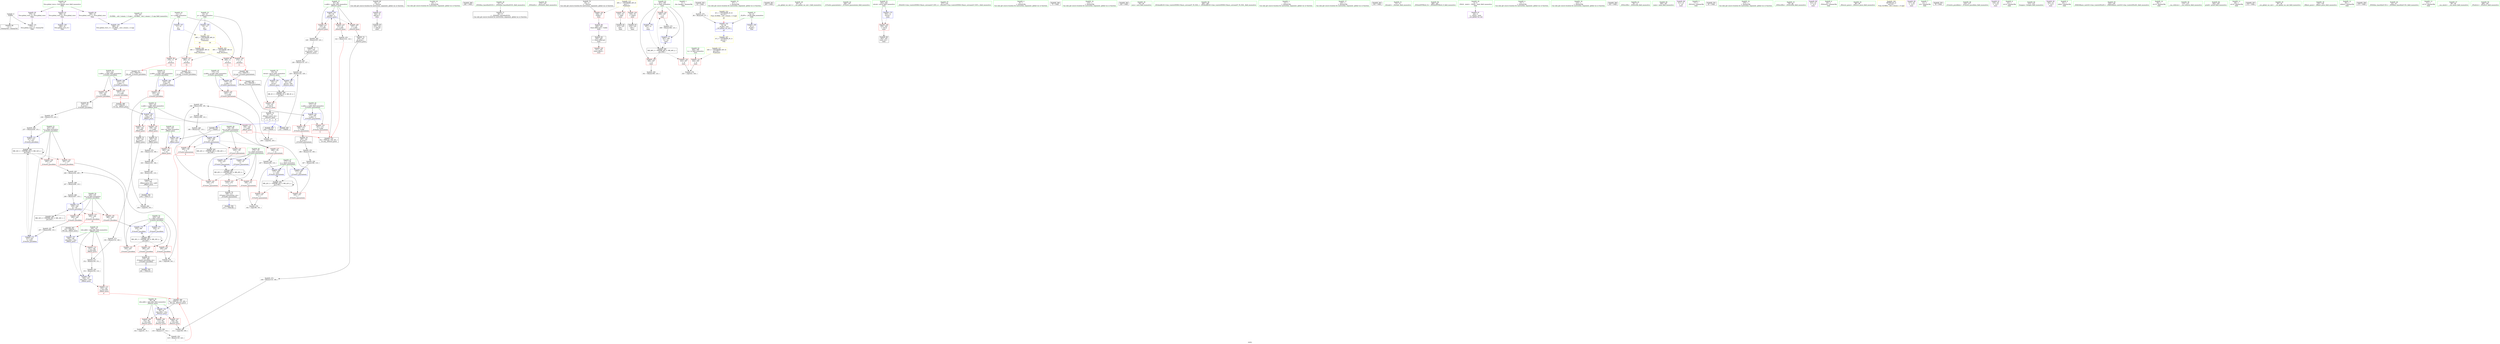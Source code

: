 digraph "SVFG" {
	label="SVFG";

	Node0x55abec9e0de0 [shape=record,color=grey,label="{NodeID: 0\nNullPtr}"];
	Node0x55abec9e0de0 -> Node0x55abec9f1ee0[style=solid];
	Node0x55abec9e0de0 -> Node0x55abec9f7490[style=solid];
	Node0x55abec9fecf0 [shape=record,color=grey,label="{NodeID: 263\n196 = Binary(194, 195, )\n}"];
	Node0x55abec9fecf0 -> Node0x55abec9fee70[style=solid];
	Node0x55abec9efd70 [shape=record,color=purple,label="{NodeID: 97\n332\<--18\nadd.ptr\<--\nmain\n}"];
	Node0x55abec9efd70 -> Node0x55abec9f2d70[style=solid];
	Node0x55abec9d2880 [shape=record,color=green,label="{NodeID: 14\n34\<--1\n\<--dummyObj\nCan only get source location for instruction, argument, global var or function.}"];
	Node0x55abeca1ed40 [shape=record,color=black,label="{NodeID: 360\n282 = PHI()\n}"];
	Node0x55abec9f52f0 [shape=record,color=grey,label="{NodeID: 277\n204 = cmp(202, 203, )\n}"];
	Node0x55abec9f08d0 [shape=record,color=red,label="{NodeID: 111\n125\<--97\n\<--n.addr\n_Z9worst_posxi\n}"];
	Node0x55abec9f08d0 -> Node0x55abec9feb70[style=solid];
	Node0x55abec9eea50 [shape=record,color=green,label="{NodeID: 28\n47\<--53\n_ZNSt8ios_base4InitD1Ev\<--_ZNSt8ios_base4InitD1Ev_field_insensitive\n}"];
	Node0x55abec9eea50 -> Node0x55abec9f21e0[style=solid];
	Node0x55abeca0c920 [shape=record,color=black,label="{NodeID: 291\nMR_20V_3 = PHI(MR_20V_4, MR_20V_2, )\npts\{176 \}\n}"];
	Node0x55abeca0c920 -> Node0x55abec9f5b40[style=dashed];
	Node0x55abeca0c920 -> Node0x55abec9f5c10[style=dashed];
	Node0x55abeca0c920 -> Node0x55abec9f5ce0[style=dashed];
	Node0x55abeca0c920 -> Node0x55abec9f81c0[style=dashed];
	Node0x55abeca0c920 -> Node0x55abeca0c920[style=dashed];
	Node0x55abec9f5e80 [shape=record,color=red,label="{NodeID: 125\n195\<--177\n\<--r\n_Z15solve_guaranteeix\n}"];
	Node0x55abec9f5e80 -> Node0x55abec9fecf0[style=solid];
	Node0x55abec9ef760 [shape=record,color=green,label="{NodeID: 42\n144\<--145\nres\<--res_field_insensitive\n_Z8best_posxi\n}"];
	Node0x55abec9ef760 -> Node0x55abec9f5800[style=solid];
	Node0x55abec9ef760 -> Node0x55abec9f7c10[style=solid];
	Node0x55abeca0f8c0 [shape=record,color=yellow,style=double,label="{NodeID: 305\n38V_1 = ENCHI(MR_38V_0)\npts\{16 \}\nFun[_Z5solvev]}"];
	Node0x55abeca0f8c0 -> Node0x55abec9effe0[style=dashed];
	Node0x55abeca0f8c0 -> Node0x55abec9f00b0[style=dashed];
	Node0x55abec9f69e0 [shape=record,color=red,label="{NodeID: 139\n260\<--229\n\<--m\n_Z14solve_possibleix\n}"];
	Node0x55abec9f69e0 -> Node0x55abec9f8770[style=solid];
	Node0x55abec9f1370 [shape=record,color=green,label="{NodeID: 56\n273\<--274\n_ZNSolsEx\<--_ZNSolsEx_field_insensitive\n}"];
	Node0x55abeca105c0 [shape=record,color=yellow,style=double,label="{NodeID: 319\n48V_1 = ENCHI(MR_48V_0)\npts\{13 16 \}\nFun[main]|{<s0>24|<s1>24}}"];
	Node0x55abeca105c0:s0 -> Node0x55abeca0efa0[style=dashed,color=red];
	Node0x55abeca105c0:s1 -> Node0x55abeca0f8c0[style=dashed,color=red];
	Node0x55abec9f7660 [shape=record,color=blue,label="{NodeID: 153\n95\<--91\nwho.addr\<--who\n_Z9worst_posxi\n}"];
	Node0x55abec9f7660 -> Node0x55abec9f04c0[style=dashed];
	Node0x55abec9f7660 -> Node0x55abec9f0590[style=dashed];
	Node0x55abec9f7660 -> Node0x55abec9f0660[style=dashed];
	Node0x55abec9f20e0 [shape=record,color=black,label="{NodeID: 70\n19\<--17\n\<--_ZSt3cin\nCan only get source location for instruction, argument, global var or function.}"];
	Node0x55abec9f20e0 -> Node0x55abec9f0180[style=solid];
	Node0x55abec9fd970 [shape=record,color=grey,label="{NodeID: 250\n341 = Binary(340, 123, )\n}"];
	Node0x55abec9f81c0 [shape=record,color=blue,label="{NodeID: 167\n175\<--210\nl\<--\n_Z15solve_guaranteeix\n}"];
	Node0x55abec9f81c0 -> Node0x55abeca0c920[style=dashed];
	Node0x55abec9f2ca0 [shape=record,color=black,label="{NodeID: 84\n330\<--329\n\<--vbase.offset.ptr\nmain\n}"];
	Node0x55abec9f2ca0 -> Node0x55abec9f6ec0[style=solid];
	Node0x55abec9e21a0 [shape=record,color=green,label="{NodeID: 1\n7\<--1\n__dso_handle\<--dummyObj\nGlob }"];
	Node0x55abeca12ad0 [shape=record,color=yellow,style=double,label="{NodeID: 347\n2V_2 = CSCHI(MR_2V_1)\npts\{10 \}\nCS[]}"];
	Node0x55abec9fee70 [shape=record,color=grey,label="{NodeID: 264\n197 = Binary(196, 110, )\n}"];
	Node0x55abec9fee70 -> Node0x55abec9fd670[style=solid];
	Node0x55abec9efe40 [shape=record,color=red,label="{NodeID: 98\n269\<--11\n\<--n\n_Z5solvev\n|{<s0>11}}"];
	Node0x55abec9efe40:s0 -> Node0x55abeca1f150[style=solid,color=red];
	Node0x55abec9d2980 [shape=record,color=green,label="{NodeID: 15\n67\<--1\n\<--dummyObj\nCan only get source location for instruction, argument, global var or function.}"];
	Node0x55abeca1ee10 [shape=record,color=black,label="{NodeID: 361\n283 = PHI()\n}"];
	Node0x55abec9f5470 [shape=record,color=grey,label="{NodeID: 278\n192 = cmp(190, 191, )\n}"];
	Node0x55abec9f09a0 [shape=record,color=red,label="{NodeID: 112\n151\<--140\n\<--who.addr\n_Z8best_posxi\n}"];
	Node0x55abec9f09a0 -> Node0x55abec9f49f0[style=solid];
	Node0x55abec9eeb50 [shape=record,color=green,label="{NodeID: 29\n60\<--61\n__cxx_global_var_init.1\<--__cxx_global_var_init.1_field_insensitive\n}"];
	Node0x55abeca0ce20 [shape=record,color=black,label="{NodeID: 292\nMR_22V_3 = PHI(MR_22V_5, MR_22V_2, )\npts\{178 \}\n}"];
	Node0x55abeca0ce20 -> Node0x55abec9f5db0[style=dashed];
	Node0x55abeca0ce20 -> Node0x55abec9f5e80[style=dashed];
	Node0x55abeca0ce20 -> Node0x55abec9f80f0[style=dashed];
	Node0x55abeca0ce20 -> Node0x55abeca0ce20[style=dashed];
	Node0x55abec9f5f50 [shape=record,color=red,label="{NodeID: 126\n200\<--179\n\<--m\n_Z15solve_guaranteeix\n|{<s0>9}}"];
	Node0x55abec9f5f50:s0 -> Node0x55abeca1f740[style=solid,color=red];
	Node0x55abec9ef830 [shape=record,color=green,label="{NodeID: 43\n166\<--167\n_Z15solve_guaranteeix\<--_Z15solve_guaranteeix_field_insensitive\n}"];
	Node0x55abec9f6ab0 [shape=record,color=red,label="{NodeID: 140\n352\<--303\n\<--retval\nmain\n}"];
	Node0x55abec9f6ab0 -> Node0x55abec9f2e40[style=solid];
	Node0x55abec9f1470 [shape=record,color=green,label="{NodeID: 57\n277\<--278\n_ZStlsISt11char_traitsIcEERSt13basic_ostreamIcT_ES5_c\<--_ZStlsISt11char_traitsIcEERSt13basic_ostreamIcT_ES5_c_field_insensitive\n}"];
	Node0x55abec9f7730 [shape=record,color=blue,label="{NodeID: 154\n97\<--92\nn.addr\<--n\n_Z9worst_posxi\n}"];
	Node0x55abec9f7730 -> Node0x55abec9f0730[style=dashed];
	Node0x55abec9f7730 -> Node0x55abec9f0800[style=dashed];
	Node0x55abec9f7730 -> Node0x55abec9f08d0[style=dashed];
	Node0x55abec9f21e0 [shape=record,color=black,label="{NodeID: 71\n46\<--47\n\<--_ZNSt8ios_base4InitD1Ev\nCan only get source location for instruction, argument, global var or function.}"];
	Node0x55abec9fdaf0 [shape=record,color=grey,label="{NodeID: 251\n257 = Binary(256, 110, )\n}"];
	Node0x55abec9fdaf0 -> Node0x55abec9f86a0[style=solid];
	Node0x55abec9f8290 [shape=record,color=blue,label="{NodeID: 168\n221\<--219\nn.addr\<--n\n_Z14solve_possibleix\n}"];
	Node0x55abec9f8290 -> Node0x55abec9f61c0[style=dashed];
	Node0x55abec9f8290 -> Node0x55abec9f6290[style=dashed];
	Node0x55abec9f2d70 [shape=record,color=black,label="{NodeID: 85\n333\<--332\n\<--add.ptr\nmain\n}"];
	Node0x55abec9eac20 [shape=record,color=green,label="{NodeID: 2\n9\<--1\n\<--dummyObj\nCan only get source location for instruction, argument, global var or function.}"];
	Node0x55abec6c3e10 [shape=record,color=black,label="{NodeID: 348\n75 = PHI()\n}"];
	Node0x55abec9feff0 [shape=record,color=grey,label="{NodeID: 265\n246 = Binary(244, 245, )\n}"];
	Node0x55abec9feff0 -> Node0x55abec9ff470[style=solid];
	Node0x55abec9eff10 [shape=record,color=red,label="{NodeID: 99\n279\<--11\n\<--n\n_Z5solvev\n|{<s0>14}}"];
	Node0x55abec9eff10:s0 -> Node0x55abeca1fbe0[style=solid,color=red];
	Node0x55abec9d2a80 [shape=record,color=green,label="{NodeID: 16\n110\<--1\n\<--dummyObj\nCan only get source location for instruction, argument, global var or function.}"];
	Node0x55abeca1eee0 [shape=record,color=black,label="{NodeID: 362\n320 = PHI()\n}"];
	Node0x55abec9f55f0 [shape=record,color=grey,label="{NodeID: 279\n242 = cmp(240, 241, )\n}"];
	Node0x55abec9f0a70 [shape=record,color=red,label="{NodeID: 113\n155\<--140\n\<--who.addr\n_Z8best_posxi\n|{<s0>8}}"];
	Node0x55abec9f0a70:s0 -> Node0x55abeca1f740[style=solid,color=red];
	Node0x55abec9eec50 [shape=record,color=green,label="{NodeID: 30\n64\<--65\nacos\<--acos_field_insensitive\n}"];
	Node0x55abeca0d320 [shape=record,color=black,label="{NodeID: 293\nMR_24V_2 = PHI(MR_24V_3, MR_24V_1, )\npts\{180 \}\n}"];
	Node0x55abeca0d320 -> Node0x55abec9f8020[style=dashed];
	Node0x55abec9f6020 [shape=record,color=red,label="{NodeID: 127\n206\<--179\n\<--m\n_Z15solve_guaranteeix\n}"];
	Node0x55abec9f6020 -> Node0x55abec9fd7f0[style=solid];
	Node0x55abec9ef930 [shape=record,color=green,label="{NodeID: 44\n171\<--172\nn.addr\<--n.addr_field_insensitive\n_Z15solve_guaranteeix\n}"];
	Node0x55abec9ef930 -> Node0x55abec9f58d0[style=solid];
	Node0x55abec9ef930 -> Node0x55abec9f59a0[style=solid];
	Node0x55abec9ef930 -> Node0x55abec9f7ce0[style=solid];
	Node0x55abec9f6b80 [shape=record,color=red,label="{NodeID: 141\n324\<--305\n\<--ts\nmain\n}"];
	Node0x55abec9f6b80 -> Node0x55abec9f5170[style=solid];
	Node0x55abec9f1570 [shape=record,color=green,label="{NodeID: 58\n284\<--285\n_ZSt4endlIcSt11char_traitsIcEERSt13basic_ostreamIT_T0_ES6_\<--_ZSt4endlIcSt11char_traitsIcEERSt13basic_ostreamIT_T0_ES6__field_insensitive\n}"];
	Node0x55abec9f7800 [shape=record,color=blue,label="{NodeID: 155\n93\<--15\nretval\<--\n_Z9worst_posxi\n}"];
	Node0x55abec9f7800 -> Node0x55abeca0d820[style=dashed];
	Node0x55abec9f22e0 [shape=record,color=black,label="{NodeID: 72\n108\<--107\nsh_prom\<--\n_Z9worst_posxi\n}"];
	Node0x55abec9f22e0 -> Node0x55abec9f4b70[style=solid];
	Node0x55abec9fdc70 [shape=record,color=grey,label="{NodeID: 252\n119 = Binary(118, 120, )\n|{<s0>7}}"];
	Node0x55abec9fdc70:s0 -> Node0x55abeca1f740[style=solid,color=red];
	Node0x55abec9f8360 [shape=record,color=blue,label="{NodeID: 169\n223\<--220\np.addr\<--p\n_Z14solve_possibleix\n}"];
	Node0x55abec9f8360 -> Node0x55abec9f6360[style=dashed];
	Node0x55abec9f2e40 [shape=record,color=black,label="{NodeID: 86\n302\<--352\nmain_ret\<--\nmain\n}"];
	Node0x55abec9e2e50 [shape=record,color=green,label="{NodeID: 3\n12\<--1\n\<--dummyObj\nCan only get source location for instruction, argument, global var or function.}"];
	Node0x55abeca1df00 [shape=record,color=black,label="{NodeID: 349\n124 = PHI(90, )\n}"];
	Node0x55abeca1df00 -> Node0x55abec9fe9f0[style=solid];
	Node0x55abec9ff170 [shape=record,color=grey,label="{NodeID: 266\n248 = Binary(247, 110, )\n}"];
	Node0x55abec9ff170 -> Node0x55abec9f85d0[style=solid];
	Node0x55abec9effe0 [shape=record,color=red,label="{NodeID: 100\n270\<--14\n\<--p\n_Z5solvev\n|{<s0>11}}"];
	Node0x55abec9effe0:s0 -> Node0x55abeca1f380[style=solid,color=red];
	Node0x55abec9d2b80 [shape=record,color=green,label="{NodeID: 17\n120\<--1\n\<--dummyObj\nCan only get source location for instruction, argument, global var or function.}"];
	Node0x55abeca1efb0 [shape=record,color=black,label="{NodeID: 363\n334 = PHI()\n}"];
	Node0x55abeca01680 [shape=record,color=grey,label="{NodeID: 280\n102 = cmp(101, 15, )\n}"];
	Node0x55abec9f0b40 [shape=record,color=red,label="{NodeID: 114\n148\<--142\n\<--n.addr\n_Z8best_posxi\n}"];
	Node0x55abec9f0b40 -> Node0x55abec9f2550[style=solid];
	Node0x55abec9eed50 [shape=record,color=green,label="{NodeID: 31\n72\<--73\n_Z4readv\<--_Z4readv_field_insensitive\n}"];
	Node0x55abeca0d820 [shape=record,color=black,label="{NodeID: 294\nMR_4V_3 = PHI(MR_4V_4, MR_4V_2, )\npts\{94 \}\n}"];
	Node0x55abeca0d820 -> Node0x55abec9f03f0[style=dashed];
	Node0x55abec9f60f0 [shape=record,color=red,label="{NodeID: 128\n210\<--179\n\<--m\n_Z15solve_guaranteeix\n}"];
	Node0x55abec9f60f0 -> Node0x55abec9f81c0[style=solid];
	Node0x55abec9efa00 [shape=record,color=green,label="{NodeID: 45\n173\<--174\np.addr\<--p.addr_field_insensitive\n_Z15solve_guaranteeix\n}"];
	Node0x55abec9efa00 -> Node0x55abec9f5a70[style=solid];
	Node0x55abec9efa00 -> Node0x55abec9f7db0[style=solid];
	Node0x55abec9f6c50 [shape=record,color=red,label="{NodeID: 142\n323\<--307\n\<--tt\nmain\n}"];
	Node0x55abec9f6c50 -> Node0x55abec9f5170[style=solid];
	Node0x55abec9f1670 [shape=record,color=green,label="{NodeID: 59\n286\<--287\n_ZNSolsEPFRSoS_E\<--_ZNSolsEPFRSoS_E_field_insensitive\n}"];
	Node0x55abec9f78d0 [shape=record,color=blue,label="{NodeID: 156\n93\<--129\nretval\<--add\n_Z9worst_posxi\n}"];
	Node0x55abec9f78d0 -> Node0x55abeca0d820[style=dashed];
	Node0x55abec9f23b0 [shape=record,color=black,label="{NodeID: 73\n127\<--126\nsh_prom6\<--sub5\n_Z9worst_posxi\n}"];
	Node0x55abec9f23b0 -> Node0x55abec9fe870[style=solid];
	Node0x55abec9fddf0 [shape=record,color=grey,label="{NodeID: 253\n122 = Binary(121, 123, )\n|{<s0>7}}"];
	Node0x55abec9fddf0:s0 -> Node0x55abeca1fa20[style=solid,color=red];
	Node0x55abec9f8430 [shape=record,color=blue,label="{NodeID: 170\n225\<--15\nl\<--\n_Z14solve_possibleix\n}"];
	Node0x55abec9f8430 -> Node0x55abeca0a120[style=dashed];
	Node0x55abec9f2f10 [shape=record,color=purple,label="{NodeID: 87\n44\<--4\n\<--_ZStL8__ioinit\n__cxx_global_var_init\n}"];
	Node0x55abec9e2ee0 [shape=record,color=green,label="{NodeID: 4\n15\<--1\n\<--dummyObj\nCan only get source location for instruction, argument, global var or function.}"];
	Node0x55abeca1e090 [shape=record,color=black,label="{NodeID: 350\n252 = PHI(137, )\n}"];
	Node0x55abeca1e090 -> Node0x55abeca01980[style=solid];
	Node0x55abec9ff2f0 [shape=record,color=grey,label="{NodeID: 267\n164 = Binary(163, 110, )\n}"];
	Node0x55abec9ff2f0 -> Node0x55abec9f26f0[style=solid];
	Node0x55abec9f00b0 [shape=record,color=red,label="{NodeID: 101\n280\<--14\n\<--p\n_Z5solvev\n|{<s0>14}}"];
	Node0x55abec9f00b0:s0 -> Node0x55abeca1fcf0[style=solid,color=red];
	Node0x55abec9d2c80 [shape=record,color=green,label="{NodeID: 18\n123\<--1\n\<--dummyObj\nCan only get source location for instruction, argument, global var or function.}"];
	Node0x55abeca1f080 [shape=record,color=black,label="{NodeID: 364\n343 = PHI()\n}"];
	Node0x55abeca01800 [shape=record,color=grey,label="{NodeID: 281\n111 = cmp(106, 109, )\n}"];
	Node0x55abec9f56e0 [shape=record,color=red,label="{NodeID: 115\n156\<--142\n\<--n.addr\n_Z8best_posxi\n|{<s0>8}}"];
	Node0x55abec9f56e0:s0 -> Node0x55abeca1fa20[style=solid,color=red];
	Node0x55abec9eee50 [shape=record,color=green,label="{NodeID: 32\n76\<--77\n_ZNSirsERi\<--_ZNSirsERi_field_insensitive\n}"];
	Node0x55abec9f61c0 [shape=record,color=red,label="{NodeID: 129\n234\<--221\n\<--n.addr\n_Z14solve_possibleix\n}"];
	Node0x55abec9f61c0 -> Node0x55abec9f2960[style=solid];
	Node0x55abec9efad0 [shape=record,color=green,label="{NodeID: 46\n175\<--176\nl\<--l_field_insensitive\n_Z15solve_guaranteeix\n}"];
	Node0x55abec9efad0 -> Node0x55abec9f5b40[style=solid];
	Node0x55abec9efad0 -> Node0x55abec9f5c10[style=solid];
	Node0x55abec9efad0 -> Node0x55abec9f5ce0[style=solid];
	Node0x55abec9efad0 -> Node0x55abec9f7e80[style=solid];
	Node0x55abec9efad0 -> Node0x55abec9f81c0[style=solid];
	Node0x55abec9f6d20 [shape=record,color=red,label="{NodeID: 143\n340\<--307\n\<--tt\nmain\n}"];
	Node0x55abec9f6d20 -> Node0x55abec9fd970[style=solid];
	Node0x55abec9f1770 [shape=record,color=green,label="{NodeID: 60\n300\<--301\nmain\<--main_field_insensitive\n}"];
	Node0x55abec9f79a0 [shape=record,color=blue,label="{NodeID: 157\n140\<--138\nwho.addr\<--who\n_Z8best_posxi\n}"];
	Node0x55abec9f79a0 -> Node0x55abec9f09a0[style=dashed];
	Node0x55abec9f79a0 -> Node0x55abec9f7b40[style=dashed];
	Node0x55abec9f2480 [shape=record,color=black,label="{NodeID: 74\n90\<--132\n_Z9worst_posxi_ret\<--\n_Z9worst_posxi\n|{<s0>7|<s1>8|<s2>9}}"];
	Node0x55abec9f2480:s0 -> Node0x55abeca1df00[style=solid,color=blue];
	Node0x55abec9f2480:s1 -> Node0x55abeca1e400[style=solid,color=blue];
	Node0x55abec9f2480:s2 -> Node0x55abeca1e5d0[style=solid,color=blue];
	Node0x55abec9fdf70 [shape=record,color=grey,label="{NodeID: 254\n237 = Binary(236, 110, )\n}"];
	Node0x55abec9fdf70 -> Node0x55abec9f8500[style=solid];
	Node0x55abec9f8500 [shape=record,color=blue,label="{NodeID: 171\n227\<--237\nr\<--sub\n_Z14solve_possibleix\n}"];
	Node0x55abec9f8500 -> Node0x55abeca0a620[style=dashed];
	Node0x55abec9f2fe0 [shape=record,color=purple,label="{NodeID: 88\n311\<--21\n\<--.str\nmain\n}"];
	Node0x55abec9e2460 [shape=record,color=green,label="{NodeID: 5\n17\<--1\n_ZSt3cin\<--dummyObj\nGlob }"];
	Node0x55abeca1e190 [shape=record,color=black,label="{NodeID: 351\n45 = PHI()\n}"];
	Node0x55abec9ff470 [shape=record,color=grey,label="{NodeID: 268\n247 = Binary(246, 110, )\n}"];
	Node0x55abec9ff470 -> Node0x55abec9ff170[style=solid];
	Node0x55abec9f0180 [shape=record,color=red,label="{NodeID: 102\n328\<--19\nvtable\<--\nmain\n}"];
	Node0x55abec9f0180 -> Node0x55abec9efca0[style=solid];
	Node0x55abec9d2d80 [shape=record,color=green,label="{NodeID: 19\n276\<--1\n\<--dummyObj\nCan only get source location for instruction, argument, global var or function.}"];
	Node0x55abeca1f150 [shape=record,color=black,label="{NodeID: 365\n169 = PHI(269, )\n0th arg _Z15solve_guaranteeix }"];
	Node0x55abeca1f150 -> Node0x55abec9f7ce0[style=solid];
	Node0x55abeca01980 [shape=record,color=grey,label="{NodeID: 282\n254 = cmp(252, 253, )\n}"];
	Node0x55abec9f5770 [shape=record,color=red,label="{NodeID: 116\n159\<--142\n\<--n.addr\n_Z8best_posxi\n}"];
	Node0x55abec9f5770 -> Node0x55abec9f2620[style=solid];
	Node0x55abec9eef50 [shape=record,color=green,label="{NodeID: 33\n79\<--80\n_ZNSirsERx\<--_ZNSirsERx_field_insensitive\n}"];
	Node0x55abec9f6290 [shape=record,color=red,label="{NodeID: 130\n251\<--221\n\<--n.addr\n_Z14solve_possibleix\n|{<s0>10}}"];
	Node0x55abec9f6290:s0 -> Node0x55abeca1f600[style=solid,color=red];
	Node0x55abec9efba0 [shape=record,color=green,label="{NodeID: 47\n177\<--178\nr\<--r_field_insensitive\n_Z15solve_guaranteeix\n}"];
	Node0x55abec9efba0 -> Node0x55abec9f5db0[style=solid];
	Node0x55abec9efba0 -> Node0x55abec9f5e80[style=solid];
	Node0x55abec9efba0 -> Node0x55abec9f7f50[style=solid];
	Node0x55abec9efba0 -> Node0x55abec9f80f0[style=solid];
	Node0x55abec9f6df0 [shape=record,color=red,label="{NodeID: 144\n348\<--307\n\<--tt\nmain\n}"];
	Node0x55abec9f6df0 -> Node0x55abec9f4ff0[style=solid];
	Node0x55abec9f1870 [shape=record,color=green,label="{NodeID: 61\n303\<--304\nretval\<--retval_field_insensitive\nmain\n}"];
	Node0x55abec9f1870 -> Node0x55abec9f6ab0[style=solid];
	Node0x55abec9f1870 -> Node0x55abec9f8840[style=solid];
	Node0x55abec9f7a70 [shape=record,color=blue,label="{NodeID: 158\n142\<--139\nn.addr\<--n\n_Z8best_posxi\n}"];
	Node0x55abec9f7a70 -> Node0x55abec9f0b40[style=dashed];
	Node0x55abec9f7a70 -> Node0x55abec9f56e0[style=dashed];
	Node0x55abec9f7a70 -> Node0x55abec9f5770[style=dashed];
	Node0x55abec9f2550 [shape=record,color=black,label="{NodeID: 75\n149\<--148\nsh_prom\<--\n_Z8best_posxi\n}"];
	Node0x55abec9f2550 -> Node0x55abec9f4cf0[style=solid];
	Node0x55abec9fe0f0 [shape=record,color=grey,label="{NodeID: 255\n153 = Binary(152, 110, )\n}"];
	Node0x55abec9fe0f0 -> Node0x55abec9f7b40[style=solid];
	Node0x55abec9f85d0 [shape=record,color=blue,label="{NodeID: 172\n229\<--248\nm\<--shr\n_Z14solve_possibleix\n}"];
	Node0x55abec9f85d0 -> Node0x55abec9f6840[style=dashed];
	Node0x55abec9f85d0 -> Node0x55abec9f6910[style=dashed];
	Node0x55abec9f85d0 -> Node0x55abec9f69e0[style=dashed];
	Node0x55abec9f85d0 -> Node0x55abeca0ab20[style=dashed];
	Node0x55abec9f30b0 [shape=record,color=purple,label="{NodeID: 89\n312\<--23\n\<--.str.2\nmain\n}"];
	Node0x55abec9e24f0 [shape=record,color=green,label="{NodeID: 6\n20\<--1\n_ZSt4cout\<--dummyObj\nGlob }"];
	Node0x55abeca1e260 [shape=record,color=black,label="{NodeID: 352\n63 = PHI()\n}"];
	Node0x55abeca1e260 -> Node0x55abec9f4e70[style=solid];
	Node0x55abec9f46f0 [shape=record,color=grey,label="{NodeID: 269\n163 = Binary(161, 162, )\n}"];
	Node0x55abec9f46f0 -> Node0x55abec9ff2f0[style=solid];
	Node0x55abec9f0250 [shape=record,color=red,label="{NodeID: 103\n310\<--25\n\<--stdin\nmain\n}"];
	Node0x55abec9f0250 -> Node0x55abec9f2b00[style=solid];
	Node0x55abec9d2e80 [shape=record,color=green,label="{NodeID: 20\n4\<--6\n_ZStL8__ioinit\<--_ZStL8__ioinit_field_insensitive\nGlob }"];
	Node0x55abec9d2e80 -> Node0x55abec9f2f10[style=solid];
	Node0x55abeca1f380 [shape=record,color=black,label="{NodeID: 366\n170 = PHI(270, )\n1st arg _Z15solve_guaranteeix }"];
	Node0x55abeca1f380 -> Node0x55abec9f7db0[style=solid];
	Node0x55abeca0a120 [shape=record,color=black,label="{NodeID: 283\nMR_30V_3 = PHI(MR_30V_4, MR_30V_2, )\npts\{226 \}\n}"];
	Node0x55abeca0a120 -> Node0x55abec9f6430[style=dashed];
	Node0x55abeca0a120 -> Node0x55abec9f6500[style=dashed];
	Node0x55abeca0a120 -> Node0x55abec9f65d0[style=dashed];
	Node0x55abeca0a120 -> Node0x55abec9f8770[style=dashed];
	Node0x55abeca0a120 -> Node0x55abeca0a120[style=dashed];
	Node0x55abec9f5800 [shape=record,color=red,label="{NodeID: 117\n162\<--144\n\<--res\n_Z8best_posxi\n}"];
	Node0x55abec9f5800 -> Node0x55abec9f46f0[style=solid];
	Node0x55abec9ef050 [shape=record,color=green,label="{NodeID: 34\n88\<--89\n_Z9worst_posxi\<--_Z9worst_posxi_field_insensitive\n}"];
	Node0x55abec9f6360 [shape=record,color=red,label="{NodeID: 131\n253\<--223\n\<--p.addr\n_Z14solve_possibleix\n}"];
	Node0x55abec9f6360 -> Node0x55abeca01980[style=solid];
	Node0x55abec9f0c90 [shape=record,color=green,label="{NodeID: 48\n179\<--180\nm\<--m_field_insensitive\n_Z15solve_guaranteeix\n}"];
	Node0x55abec9f0c90 -> Node0x55abec9f5f50[style=solid];
	Node0x55abec9f0c90 -> Node0x55abec9f6020[style=solid];
	Node0x55abec9f0c90 -> Node0x55abec9f60f0[style=solid];
	Node0x55abec9f0c90 -> Node0x55abec9f8020[style=solid];
	Node0x55abec9f6ec0 [shape=record,color=red,label="{NodeID: 145\n331\<--330\nvbase.offset\<--\nmain\n}"];
	Node0x55abec9f1940 [shape=record,color=green,label="{NodeID: 62\n305\<--306\nts\<--ts_field_insensitive\nmain\n}"];
	Node0x55abec9f1940 -> Node0x55abec9f6b80[style=solid];
	Node0x55abec9f7b40 [shape=record,color=blue,label="{NodeID: 159\n140\<--153\nwho.addr\<--sub1\n_Z8best_posxi\n}"];
	Node0x55abec9f7b40 -> Node0x55abec9f0a70[style=dashed];
	Node0x55abec9f2620 [shape=record,color=black,label="{NodeID: 76\n160\<--159\nsh_prom2\<--\n_Z8best_posxi\n}"];
	Node0x55abec9f2620 -> Node0x55abec9f4870[style=solid];
	Node0x55abeca12270 [shape=record,color=yellow,style=double,label="{NodeID: 339\nRETMU(2V_2)\npts\{10 \}\nFun[_GLOBAL__sub_I_emaxx_1_0.cpp]}"];
	Node0x55abec9fe270 [shape=record,color=grey,label="{NodeID: 256\n118 = Binary(117, 110, )\n}"];
	Node0x55abec9fe270 -> Node0x55abec9fdc70[style=solid];
	Node0x55abec9f86a0 [shape=record,color=blue,label="{NodeID: 173\n227\<--257\nr\<--sub3\n_Z14solve_possibleix\n}"];
	Node0x55abec9f86a0 -> Node0x55abeca0a620[style=dashed];
	Node0x55abec9f3180 [shape=record,color=purple,label="{NodeID: 90\n317\<--26\n\<--.str.3\nmain\n}"];
	Node0x55abec9e2580 [shape=record,color=green,label="{NodeID: 7\n21\<--1\n.str\<--dummyObj\nGlob }"];
	Node0x55abeca1e330 [shape=record,color=black,label="{NodeID: 353\n78 = PHI()\n}"];
	Node0x55abec9f4870 [shape=record,color=grey,label="{NodeID: 270\n161 = Binary(110, 160, )\n}"];
	Node0x55abec9f4870 -> Node0x55abec9f46f0[style=solid];
	Node0x55abec9f0320 [shape=record,color=red,label="{NodeID: 104\n316\<--30\n\<--stdout\nmain\n}"];
	Node0x55abec9f0320 -> Node0x55abec9f2bd0[style=solid];
	Node0x55abec9d2f80 [shape=record,color=green,label="{NodeID: 21\n8\<--10\n_ZL2PI\<--_ZL2PI_field_insensitive\nGlob }"];
	Node0x55abec9d2f80 -> Node0x55abec9f6f90[style=solid];
	Node0x55abec9d2f80 -> Node0x55abec9f7590[style=solid];
	Node0x55abeca1f4c0 [shape=record,color=black,label="{NodeID: 367\n138 = PHI(250, )\n0th arg _Z8best_posxi }"];
	Node0x55abeca1f4c0 -> Node0x55abec9f79a0[style=solid];
	Node0x55abeca0a620 [shape=record,color=black,label="{NodeID: 284\nMR_32V_3 = PHI(MR_32V_5, MR_32V_2, )\npts\{228 \}\n}"];
	Node0x55abeca0a620 -> Node0x55abec9f66a0[style=dashed];
	Node0x55abeca0a620 -> Node0x55abec9f6770[style=dashed];
	Node0x55abeca0a620 -> Node0x55abec9f86a0[style=dashed];
	Node0x55abeca0a620 -> Node0x55abeca0a620[style=dashed];
	Node0x55abec9f58d0 [shape=record,color=red,label="{NodeID: 118\n184\<--171\n\<--n.addr\n_Z15solve_guaranteeix\n}"];
	Node0x55abec9f58d0 -> Node0x55abec9f27c0[style=solid];
	Node0x55abec9ef150 [shape=record,color=green,label="{NodeID: 35\n93\<--94\nretval\<--retval_field_insensitive\n_Z9worst_posxi\n}"];
	Node0x55abec9ef150 -> Node0x55abec9f03f0[style=solid];
	Node0x55abec9ef150 -> Node0x55abec9f7800[style=solid];
	Node0x55abec9ef150 -> Node0x55abec9f78d0[style=solid];
	Node0x55abec9f6430 [shape=record,color=red,label="{NodeID: 132\n240\<--225\n\<--l\n_Z14solve_possibleix\n}"];
	Node0x55abec9f6430 -> Node0x55abec9f55f0[style=solid];
	Node0x55abec9f0d60 [shape=record,color=green,label="{NodeID: 49\n216\<--217\n_Z14solve_possibleix\<--_Z14solve_possibleix_field_insensitive\n}"];
	Node0x55abec9f6f90 [shape=record,color=blue,label="{NodeID: 146\n8\<--9\n_ZL2PI\<--\nGlob }"];
	Node0x55abec9f1a10 [shape=record,color=green,label="{NodeID: 63\n307\<--308\ntt\<--tt_field_insensitive\nmain\n}"];
	Node0x55abec9f1a10 -> Node0x55abec9f6c50[style=solid];
	Node0x55abec9f1a10 -> Node0x55abec9f6d20[style=solid];
	Node0x55abec9f1a10 -> Node0x55abec9f6df0[style=solid];
	Node0x55abec9f1a10 -> Node0x55abec9f8910[style=solid];
	Node0x55abec9f1a10 -> Node0x55abec9f89e0[style=solid];
	Node0x55abec9f7c10 [shape=record,color=blue,label="{NodeID: 160\n144\<--157\nres\<--call\n_Z8best_posxi\n}"];
	Node0x55abec9f7c10 -> Node0x55abec9f5800[style=dashed];
	Node0x55abec9f26f0 [shape=record,color=black,label="{NodeID: 77\n137\<--164\n_Z8best_posxi_ret\<--sub5\n_Z8best_posxi\n|{<s0>10}}"];
	Node0x55abec9f26f0:s0 -> Node0x55abeca1e090[style=solid,color=blue];
	Node0x55abec9fe3f0 [shape=record,color=grey,label="{NodeID: 257\n236 = Binary(110, 235, )\n}"];
	Node0x55abec9fe3f0 -> Node0x55abec9fdf70[style=solid];
	Node0x55abec9f8770 [shape=record,color=blue,label="{NodeID: 174\n225\<--260\nl\<--\n_Z14solve_possibleix\n}"];
	Node0x55abec9f8770 -> Node0x55abeca0a120[style=dashed];
	Node0x55abec9f3250 [shape=record,color=purple,label="{NodeID: 91\n318\<--28\n\<--.str.4\nmain\n}"];
	Node0x55abec9e2610 [shape=record,color=green,label="{NodeID: 8\n23\<--1\n.str.2\<--dummyObj\nGlob }"];
	Node0x55abeca1e400 [shape=record,color=black,label="{NodeID: 354\n157 = PHI(90, )\n}"];
	Node0x55abeca1e400 -> Node0x55abec9f7c10[style=solid];
	Node0x55abec9f49f0 [shape=record,color=grey,label="{NodeID: 271\n152 = Binary(150, 151, )\n}"];
	Node0x55abec9f49f0 -> Node0x55abec9fe0f0[style=solid];
	Node0x55abec9f03f0 [shape=record,color=red,label="{NodeID: 105\n132\<--93\n\<--retval\n_Z9worst_posxi\n}"];
	Node0x55abec9f03f0 -> Node0x55abec9f2480[style=solid];
	Node0x55abec9d3080 [shape=record,color=green,label="{NodeID: 22\n11\<--13\nn\<--n_field_insensitive\nGlob }"];
	Node0x55abec9d3080 -> Node0x55abec9efe40[style=solid];
	Node0x55abec9d3080 -> Node0x55abec9eff10[style=solid];
	Node0x55abec9d3080 -> Node0x55abec9f7090[style=solid];
	Node0x55abeca1f600 [shape=record,color=black,label="{NodeID: 368\n139 = PHI(251, )\n1st arg _Z8best_posxi }"];
	Node0x55abeca1f600 -> Node0x55abec9f7a70[style=solid];
	Node0x55abeca0ab20 [shape=record,color=black,label="{NodeID: 285\nMR_34V_2 = PHI(MR_34V_3, MR_34V_1, )\npts\{230 \}\n}"];
	Node0x55abeca0ab20 -> Node0x55abec9f85d0[style=dashed];
	Node0x55abec9f59a0 [shape=record,color=red,label="{NodeID: 119\n201\<--171\n\<--n.addr\n_Z15solve_guaranteeix\n|{<s0>9}}"];
	Node0x55abec9f59a0:s0 -> Node0x55abeca1fa20[style=solid,color=red];
	Node0x55abec9ef220 [shape=record,color=green,label="{NodeID: 36\n95\<--96\nwho.addr\<--who.addr_field_insensitive\n_Z9worst_posxi\n}"];
	Node0x55abec9ef220 -> Node0x55abec9f04c0[style=solid];
	Node0x55abec9ef220 -> Node0x55abec9f0590[style=solid];
	Node0x55abec9ef220 -> Node0x55abec9f0660[style=solid];
	Node0x55abec9ef220 -> Node0x55abec9f7660[style=solid];
	Node0x55abec9f6500 [shape=record,color=red,label="{NodeID: 133\n244\<--225\n\<--l\n_Z14solve_possibleix\n}"];
	Node0x55abec9f6500 -> Node0x55abec9feff0[style=solid];
	Node0x55abec9f0e60 [shape=record,color=green,label="{NodeID: 50\n221\<--222\nn.addr\<--n.addr_field_insensitive\n_Z14solve_possibleix\n}"];
	Node0x55abec9f0e60 -> Node0x55abec9f61c0[style=solid];
	Node0x55abec9f0e60 -> Node0x55abec9f6290[style=solid];
	Node0x55abec9f0e60 -> Node0x55abec9f8290[style=solid];
	Node0x55abec9f7090 [shape=record,color=blue,label="{NodeID: 147\n11\<--12\nn\<--\nGlob }"];
	Node0x55abec9f7090 -> Node0x55abeca105c0[style=dashed];
	Node0x55abec9f1ae0 [shape=record,color=green,label="{NodeID: 64\n314\<--315\nfreopen\<--freopen_field_insensitive\n}"];
	Node0x55abec9f7ce0 [shape=record,color=blue,label="{NodeID: 161\n171\<--169\nn.addr\<--n\n_Z15solve_guaranteeix\n}"];
	Node0x55abec9f7ce0 -> Node0x55abec9f58d0[style=dashed];
	Node0x55abec9f7ce0 -> Node0x55abec9f59a0[style=dashed];
	Node0x55abec9f27c0 [shape=record,color=black,label="{NodeID: 78\n185\<--184\nsh_prom\<--\n_Z15solve_guaranteeix\n}"];
	Node0x55abec9f27c0 -> Node0x55abec9fe570[style=solid];
	Node0x55abec9fe570 [shape=record,color=grey,label="{NodeID: 258\n186 = Binary(110, 185, )\n}"];
	Node0x55abec9fe570 -> Node0x55abec9fe6f0[style=solid];
	Node0x55abec9f8840 [shape=record,color=blue,label="{NodeID: 175\n303\<--12\nretval\<--\nmain\n}"];
	Node0x55abec9f8840 -> Node0x55abec9f6ab0[style=dashed];
	Node0x55abec9f3320 [shape=record,color=purple,label="{NodeID: 92\n342\<--31\n\<--.str.5\nmain\n}"];
	Node0x55abec9d2380 [shape=record,color=green,label="{NodeID: 9\n25\<--1\nstdin\<--dummyObj\nGlob }"];
	Node0x55abeca1e5d0 [shape=record,color=black,label="{NodeID: 355\n202 = PHI(90, )\n}"];
	Node0x55abeca1e5d0 -> Node0x55abec9f52f0[style=solid];
	Node0x55abec9f4b70 [shape=record,color=grey,label="{NodeID: 272\n109 = Binary(110, 108, )\n}"];
	Node0x55abec9f4b70 -> Node0x55abeca01800[style=solid];
	Node0x55abec9f04c0 [shape=record,color=red,label="{NodeID: 106\n101\<--95\n\<--who.addr\n_Z9worst_posxi\n}"];
	Node0x55abec9f04c0 -> Node0x55abeca01680[style=solid];
	Node0x55abec9ee550 [shape=record,color=green,label="{NodeID: 23\n14\<--16\np\<--p_field_insensitive\nGlob }"];
	Node0x55abec9ee550 -> Node0x55abec9effe0[style=solid];
	Node0x55abec9ee550 -> Node0x55abec9f00b0[style=solid];
	Node0x55abec9ee550 -> Node0x55abec9f7190[style=solid];
	Node0x55abeca1f740 [shape=record,color=black,label="{NodeID: 369\n91 = PHI(119, 155, 200, )\n0th arg _Z9worst_posxi }"];
	Node0x55abeca1f740 -> Node0x55abec9f7660[style=solid];
	Node0x55abeca0b020 [shape=record,color=black,label="{NodeID: 286\nMR_46V_3 = PHI(MR_46V_4, MR_46V_2, )\npts\{308 \}\n}"];
	Node0x55abeca0b020 -> Node0x55abec9f6c50[style=dashed];
	Node0x55abeca0b020 -> Node0x55abec9f6d20[style=dashed];
	Node0x55abeca0b020 -> Node0x55abec9f6df0[style=dashed];
	Node0x55abeca0b020 -> Node0x55abec9f89e0[style=dashed];
	Node0x55abec9f5a70 [shape=record,color=red,label="{NodeID: 120\n203\<--173\n\<--p.addr\n_Z15solve_guaranteeix\n}"];
	Node0x55abec9f5a70 -> Node0x55abec9f52f0[style=solid];
	Node0x55abec9ef2f0 [shape=record,color=green,label="{NodeID: 37\n97\<--98\nn.addr\<--n.addr_field_insensitive\n_Z9worst_posxi\n}"];
	Node0x55abec9ef2f0 -> Node0x55abec9f0730[style=solid];
	Node0x55abec9ef2f0 -> Node0x55abec9f0800[style=solid];
	Node0x55abec9ef2f0 -> Node0x55abec9f08d0[style=solid];
	Node0x55abec9ef2f0 -> Node0x55abec9f7730[style=solid];
	Node0x55abec9f65d0 [shape=record,color=red,label="{NodeID: 134\n264\<--225\n\<--l\n_Z14solve_possibleix\n}"];
	Node0x55abec9f65d0 -> Node0x55abec9f2a30[style=solid];
	Node0x55abec9f0f30 [shape=record,color=green,label="{NodeID: 51\n223\<--224\np.addr\<--p.addr_field_insensitive\n_Z14solve_possibleix\n}"];
	Node0x55abec9f0f30 -> Node0x55abec9f6360[style=solid];
	Node0x55abec9f0f30 -> Node0x55abec9f8360[style=solid];
	Node0x55abeca10100 [shape=record,color=yellow,style=double,label="{NodeID: 314\n2V_1 = ENCHI(MR_2V_0)\npts\{10 \}\nFun[_GLOBAL__sub_I_emaxx_1_0.cpp]|{<s0>26}}"];
	Node0x55abeca10100:s0 -> Node0x55abec9f7590[style=dashed,color=red];
	Node0x55abec9f7190 [shape=record,color=blue,label="{NodeID: 148\n14\<--15\np\<--\nGlob }"];
	Node0x55abec9f7190 -> Node0x55abeca105c0[style=dashed];
	Node0x55abec9f1be0 [shape=record,color=green,label="{NodeID: 65\n335\<--336\n_ZNKSt9basic_iosIcSt11char_traitsIcEEntEv\<--_ZNKSt9basic_iosIcSt11char_traitsIcEEntEv_field_insensitive\n}"];
	Node0x55abec9f7db0 [shape=record,color=blue,label="{NodeID: 162\n173\<--170\np.addr\<--p\n_Z15solve_guaranteeix\n}"];
	Node0x55abec9f7db0 -> Node0x55abec9f5a70[style=dashed];
	Node0x55abec9f2890 [shape=record,color=black,label="{NodeID: 79\n168\<--214\n_Z15solve_guaranteeix_ret\<--\n_Z15solve_guaranteeix\n|{<s0>11}}"];
	Node0x55abec9f2890:s0 -> Node0x55abeca1e8c0[style=solid,color=blue];
	Node0x55abec9fe6f0 [shape=record,color=grey,label="{NodeID: 259\n187 = Binary(186, 110, )\n}"];
	Node0x55abec9fe6f0 -> Node0x55abec9f7f50[style=solid];
	Node0x55abec9f8910 [shape=record,color=blue,label="{NodeID: 176\n307\<--12\ntt\<--\nmain\n}"];
	Node0x55abec9f8910 -> Node0x55abeca0b020[style=dashed];
	Node0x55abec9f33f0 [shape=record,color=purple,label="{NodeID: 93\n368\<--33\nllvm.global_ctors_0\<--llvm.global_ctors\nGlob }"];
	Node0x55abec9f33f0 -> Node0x55abec9f7290[style=solid];
	Node0x55abec9d2480 [shape=record,color=green,label="{NodeID: 10\n26\<--1\n.str.3\<--dummyObj\nGlob }"];
	Node0x55abeca1e8c0 [shape=record,color=black,label="{NodeID: 356\n271 = PHI(168, )\n}"];
	Node0x55abec9f4cf0 [shape=record,color=grey,label="{NodeID: 273\n150 = Binary(110, 149, )\n}"];
	Node0x55abec9f4cf0 -> Node0x55abec9f49f0[style=solid];
	Node0x55abec9f0590 [shape=record,color=red,label="{NodeID: 107\n106\<--95\n\<--who.addr\n_Z9worst_posxi\n}"];
	Node0x55abec9f0590 -> Node0x55abeca01800[style=solid];
	Node0x55abec9ee650 [shape=record,color=green,label="{NodeID: 24\n33\<--37\nllvm.global_ctors\<--llvm.global_ctors_field_insensitive\nGlob }"];
	Node0x55abec9ee650 -> Node0x55abec9f33f0[style=solid];
	Node0x55abec9ee650 -> Node0x55abec9f34f0[style=solid];
	Node0x55abec9ee650 -> Node0x55abec9f35f0[style=solid];
	Node0x55abeca1fa20 [shape=record,color=black,label="{NodeID: 370\n92 = PHI(122, 156, 201, )\n1st arg _Z9worst_posxi }"];
	Node0x55abeca1fa20 -> Node0x55abec9f7730[style=solid];
	Node0x55abec9f5b40 [shape=record,color=red,label="{NodeID: 121\n190\<--175\n\<--l\n_Z15solve_guaranteeix\n}"];
	Node0x55abec9f5b40 -> Node0x55abec9f5470[style=solid];
	Node0x55abec9ef3c0 [shape=record,color=green,label="{NodeID: 38\n114\<--115\n__cxa_rethrow\<--__cxa_rethrow_field_insensitive\n}"];
	Node0x55abec9f66a0 [shape=record,color=red,label="{NodeID: 135\n241\<--227\n\<--r\n_Z14solve_possibleix\n}"];
	Node0x55abec9f66a0 -> Node0x55abec9f55f0[style=solid];
	Node0x55abec9f1000 [shape=record,color=green,label="{NodeID: 52\n225\<--226\nl\<--l_field_insensitive\n_Z14solve_possibleix\n}"];
	Node0x55abec9f1000 -> Node0x55abec9f6430[style=solid];
	Node0x55abec9f1000 -> Node0x55abec9f6500[style=solid];
	Node0x55abec9f1000 -> Node0x55abec9f65d0[style=solid];
	Node0x55abec9f1000 -> Node0x55abec9f8430[style=solid];
	Node0x55abec9f1000 -> Node0x55abec9f8770[style=solid];
	Node0x55abeca10210 [shape=record,color=yellow,style=double,label="{NodeID: 315\n40V_1 = ENCHI(MR_40V_0)\npts\{1 \}\nFun[main]}"];
	Node0x55abeca10210 -> Node0x55abec9f0180[style=dashed];
	Node0x55abeca10210 -> Node0x55abec9f0250[style=dashed];
	Node0x55abeca10210 -> Node0x55abec9f0320[style=dashed];
	Node0x55abec9f7290 [shape=record,color=blue,label="{NodeID: 149\n368\<--34\nllvm.global_ctors_0\<--\nGlob }"];
	Node0x55abec9f1ce0 [shape=record,color=green,label="{NodeID: 66\n344\<--345\nprintf\<--printf_field_insensitive\n}"];
	Node0x55abec9f7e80 [shape=record,color=blue,label="{NodeID: 163\n175\<--15\nl\<--\n_Z15solve_guaranteeix\n}"];
	Node0x55abec9f7e80 -> Node0x55abeca0c920[style=dashed];
	Node0x55abec9f2960 [shape=record,color=black,label="{NodeID: 80\n235\<--234\nsh_prom\<--\n_Z14solve_possibleix\n}"];
	Node0x55abec9f2960 -> Node0x55abec9fe3f0[style=solid];
	Node0x55abec9fe870 [shape=record,color=grey,label="{NodeID: 260\n128 = Binary(110, 127, )\n}"];
	Node0x55abec9fe870 -> Node0x55abec9fe9f0[style=solid];
	Node0x55abec9f89e0 [shape=record,color=blue,label="{NodeID: 177\n307\<--349\ntt\<--inc\nmain\n}"];
	Node0x55abec9f89e0 -> Node0x55abeca0b020[style=dashed];
	Node0x55abec9f34f0 [shape=record,color=purple,label="{NodeID: 94\n369\<--33\nllvm.global_ctors_1\<--llvm.global_ctors\nGlob }"];
	Node0x55abec9f34f0 -> Node0x55abec9f7390[style=solid];
	Node0x55abec9d2580 [shape=record,color=green,label="{NodeID: 11\n28\<--1\n.str.4\<--dummyObj\nGlob }"];
	Node0x55abeca1ea00 [shape=record,color=black,label="{NodeID: 357\n272 = PHI()\n}"];
	Node0x55abec9f4e70 [shape=record,color=grey,label="{NodeID: 274\n66 = Binary(63, 67, )\n}"];
	Node0x55abec9f4e70 -> Node0x55abec9f7590[style=solid];
	Node0x55abec9f0660 [shape=record,color=red,label="{NodeID: 108\n117\<--95\n\<--who.addr\n_Z9worst_posxi\n}"];
	Node0x55abec9f0660 -> Node0x55abec9fe270[style=solid];
	Node0x55abec9ee750 [shape=record,color=green,label="{NodeID: 25\n38\<--39\n__cxx_global_var_init\<--__cxx_global_var_init_field_insensitive\n}"];
	Node0x55abeca1fbe0 [shape=record,color=black,label="{NodeID: 371\n219 = PHI(279, )\n0th arg _Z14solve_possibleix }"];
	Node0x55abeca1fbe0 -> Node0x55abec9f8290[style=solid];
	Node0x55abec9f5c10 [shape=record,color=red,label="{NodeID: 122\n194\<--175\n\<--l\n_Z15solve_guaranteeix\n}"];
	Node0x55abec9f5c10 -> Node0x55abec9fecf0[style=solid];
	Node0x55abec9ef4c0 [shape=record,color=green,label="{NodeID: 39\n135\<--136\n_Z8best_posxi\<--_Z8best_posxi_field_insensitive\n}"];
	Node0x55abec9f6770 [shape=record,color=red,label="{NodeID: 136\n245\<--227\n\<--r\n_Z14solve_possibleix\n}"];
	Node0x55abec9f6770 -> Node0x55abec9feff0[style=solid];
	Node0x55abec9f10d0 [shape=record,color=green,label="{NodeID: 53\n227\<--228\nr\<--r_field_insensitive\n_Z14solve_possibleix\n}"];
	Node0x55abec9f10d0 -> Node0x55abec9f66a0[style=solid];
	Node0x55abec9f10d0 -> Node0x55abec9f6770[style=solid];
	Node0x55abec9f10d0 -> Node0x55abec9f8500[style=solid];
	Node0x55abec9f10d0 -> Node0x55abec9f86a0[style=solid];
	Node0x55abec9f7390 [shape=record,color=blue,label="{NodeID: 150\n369\<--35\nllvm.global_ctors_1\<--_GLOBAL__sub_I_emaxx_1_0.cpp\nGlob }"];
	Node0x55abec9f1de0 [shape=record,color=green,label="{NodeID: 67\n35\<--363\n_GLOBAL__sub_I_emaxx_1_0.cpp\<--_GLOBAL__sub_I_emaxx_1_0.cpp_field_insensitive\n}"];
	Node0x55abec9f1de0 -> Node0x55abec9f7390[style=solid];
	Node0x55abec9f7f50 [shape=record,color=blue,label="{NodeID: 164\n177\<--187\nr\<--sub\n_Z15solve_guaranteeix\n}"];
	Node0x55abec9f7f50 -> Node0x55abeca0ce20[style=dashed];
	Node0x55abec9f2a30 [shape=record,color=black,label="{NodeID: 81\n218\<--264\n_Z14solve_possibleix_ret\<--\n_Z14solve_possibleix\n|{<s0>14}}"];
	Node0x55abec9f2a30:s0 -> Node0x55abeca1eba0[style=solid,color=blue];
	Node0x55abec9fe9f0 [shape=record,color=grey,label="{NodeID: 261\n129 = Binary(124, 128, )\n}"];
	Node0x55abec9fe9f0 -> Node0x55abec9f78d0[style=solid];
	Node0x55abec9f35f0 [shape=record,color=purple,label="{NodeID: 95\n370\<--33\nllvm.global_ctors_2\<--llvm.global_ctors\nGlob }"];
	Node0x55abec9f35f0 -> Node0x55abec9f7490[style=solid];
	Node0x55abec9d2680 [shape=record,color=green,label="{NodeID: 12\n30\<--1\nstdout\<--dummyObj\nGlob }"];
	Node0x55abeca1ead0 [shape=record,color=black,label="{NodeID: 358\n275 = PHI()\n}"];
	Node0x55abec9f4ff0 [shape=record,color=grey,label="{NodeID: 275\n349 = Binary(348, 123, )\n}"];
	Node0x55abec9f4ff0 -> Node0x55abec9f89e0[style=solid];
	Node0x55abec9f0730 [shape=record,color=red,label="{NodeID: 109\n107\<--97\n\<--n.addr\n_Z9worst_posxi\n}"];
	Node0x55abec9f0730 -> Node0x55abec9f22e0[style=solid];
	Node0x55abec9ee850 [shape=record,color=green,label="{NodeID: 26\n42\<--43\n_ZNSt8ios_base4InitC1Ev\<--_ZNSt8ios_base4InitC1Ev_field_insensitive\n}"];
	Node0x55abeca1fcf0 [shape=record,color=black,label="{NodeID: 372\n220 = PHI(280, )\n1st arg _Z14solve_possibleix }"];
	Node0x55abeca1fcf0 -> Node0x55abec9f8360[style=solid];
	Node0x55abec9f5ce0 [shape=record,color=red,label="{NodeID: 123\n214\<--175\n\<--l\n_Z15solve_guaranteeix\n}"];
	Node0x55abec9f5ce0 -> Node0x55abec9f2890[style=solid];
	Node0x55abec9ef5c0 [shape=record,color=green,label="{NodeID: 40\n140\<--141\nwho.addr\<--who.addr_field_insensitive\n_Z8best_posxi\n}"];
	Node0x55abec9ef5c0 -> Node0x55abec9f09a0[style=solid];
	Node0x55abec9ef5c0 -> Node0x55abec9f0a70[style=solid];
	Node0x55abec9ef5c0 -> Node0x55abec9f79a0[style=solid];
	Node0x55abec9ef5c0 -> Node0x55abec9f7b40[style=solid];
	Node0x55abec9f6840 [shape=record,color=red,label="{NodeID: 137\n250\<--229\n\<--m\n_Z14solve_possibleix\n|{<s0>10}}"];
	Node0x55abec9f6840:s0 -> Node0x55abeca1f4c0[style=solid,color=red];
	Node0x55abec9f11a0 [shape=record,color=green,label="{NodeID: 54\n229\<--230\nm\<--m_field_insensitive\n_Z14solve_possibleix\n}"];
	Node0x55abec9f11a0 -> Node0x55abec9f6840[style=solid];
	Node0x55abec9f11a0 -> Node0x55abec9f6910[style=solid];
	Node0x55abec9f11a0 -> Node0x55abec9f69e0[style=solid];
	Node0x55abec9f11a0 -> Node0x55abec9f85d0[style=solid];
	Node0x55abeca10400 [shape=record,color=yellow,style=double,label="{NodeID: 317\n44V_1 = ENCHI(MR_44V_0)\npts\{306 \}\nFun[main]}"];
	Node0x55abeca10400 -> Node0x55abec9f6b80[style=dashed];
	Node0x55abec9f7490 [shape=record,color=blue, style = dotted,label="{NodeID: 151\n370\<--3\nllvm.global_ctors_2\<--dummyVal\nGlob }"];
	Node0x55abec9f1ee0 [shape=record,color=black,label="{NodeID: 68\n2\<--3\ndummyVal\<--dummyVal\n}"];
	Node0x55abec9fd670 [shape=record,color=grey,label="{NodeID: 248\n198 = Binary(197, 110, )\n}"];
	Node0x55abec9fd670 -> Node0x55abec9f8020[style=solid];
	Node0x55abec9f8020 [shape=record,color=blue,label="{NodeID: 165\n179\<--198\nm\<--shr\n_Z15solve_guaranteeix\n}"];
	Node0x55abec9f8020 -> Node0x55abec9f5f50[style=dashed];
	Node0x55abec9f8020 -> Node0x55abec9f6020[style=dashed];
	Node0x55abec9f8020 -> Node0x55abec9f60f0[style=dashed];
	Node0x55abec9f8020 -> Node0x55abeca0d320[style=dashed];
	Node0x55abec9f2b00 [shape=record,color=black,label="{NodeID: 82\n313\<--310\ncall\<--\nmain\n}"];
	Node0x55abec9feb70 [shape=record,color=grey,label="{NodeID: 262\n126 = Binary(125, 123, )\n}"];
	Node0x55abec9feb70 -> Node0x55abec9f23b0[style=solid];
	Node0x55abec9efca0 [shape=record,color=purple,label="{NodeID: 96\n329\<--328\nvbase.offset.ptr\<--vtable\nmain\n}"];
	Node0x55abec9efca0 -> Node0x55abec9f2ca0[style=solid];
	Node0x55abec9d2780 [shape=record,color=green,label="{NodeID: 13\n31\<--1\n.str.5\<--dummyObj\nGlob }"];
	Node0x55abeca1eba0 [shape=record,color=black,label="{NodeID: 359\n281 = PHI(218, )\n}"];
	Node0x55abec9f5170 [shape=record,color=grey,label="{NodeID: 276\n325 = cmp(323, 324, )\n}"];
	Node0x55abec9f0800 [shape=record,color=red,label="{NodeID: 110\n121\<--97\n\<--n.addr\n_Z9worst_posxi\n}"];
	Node0x55abec9f0800 -> Node0x55abec9fddf0[style=solid];
	Node0x55abec9ee950 [shape=record,color=green,label="{NodeID: 27\n48\<--49\n__cxa_atexit\<--__cxa_atexit_field_insensitive\n}"];
	Node0x55abec9f5db0 [shape=record,color=red,label="{NodeID: 124\n191\<--177\n\<--r\n_Z15solve_guaranteeix\n}"];
	Node0x55abec9f5db0 -> Node0x55abec9f5470[style=solid];
	Node0x55abec9ef690 [shape=record,color=green,label="{NodeID: 41\n142\<--143\nn.addr\<--n.addr_field_insensitive\n_Z8best_posxi\n}"];
	Node0x55abec9ef690 -> Node0x55abec9f0b40[style=solid];
	Node0x55abec9ef690 -> Node0x55abec9f56e0[style=solid];
	Node0x55abec9ef690 -> Node0x55abec9f5770[style=solid];
	Node0x55abec9ef690 -> Node0x55abec9f7a70[style=solid];
	Node0x55abeca0efa0 [shape=record,color=yellow,style=double,label="{NodeID: 304\n36V_1 = ENCHI(MR_36V_0)\npts\{13 \}\nFun[_Z5solvev]}"];
	Node0x55abeca0efa0 -> Node0x55abec9efe40[style=dashed];
	Node0x55abeca0efa0 -> Node0x55abec9eff10[style=dashed];
	Node0x55abec9f6910 [shape=record,color=red,label="{NodeID: 138\n256\<--229\n\<--m\n_Z14solve_possibleix\n}"];
	Node0x55abec9f6910 -> Node0x55abec9fdaf0[style=solid];
	Node0x55abec9f1270 [shape=record,color=green,label="{NodeID: 55\n266\<--267\n_Z5solvev\<--_Z5solvev_field_insensitive\n}"];
	Node0x55abec9f7590 [shape=record,color=blue,label="{NodeID: 152\n8\<--66\n_ZL2PI\<--mul\n__cxx_global_var_init.1\n|{<s0>26}}"];
	Node0x55abec9f7590:s0 -> Node0x55abeca12ad0[style=dashed,color=blue];
	Node0x55abec9f1fe0 [shape=record,color=black,label="{NodeID: 69\n18\<--17\n\<--_ZSt3cin\nCan only get source location for instruction, argument, global var or function.}"];
	Node0x55abec9f1fe0 -> Node0x55abec9efd70[style=solid];
	Node0x55abec9fd7f0 [shape=record,color=grey,label="{NodeID: 249\n207 = Binary(206, 110, )\n}"];
	Node0x55abec9fd7f0 -> Node0x55abec9f80f0[style=solid];
	Node0x55abec9f80f0 [shape=record,color=blue,label="{NodeID: 166\n177\<--207\nr\<--sub3\n_Z15solve_guaranteeix\n}"];
	Node0x55abec9f80f0 -> Node0x55abeca0ce20[style=dashed];
	Node0x55abec9f2bd0 [shape=record,color=black,label="{NodeID: 83\n319\<--316\ncall1\<--\nmain\n}"];
}
